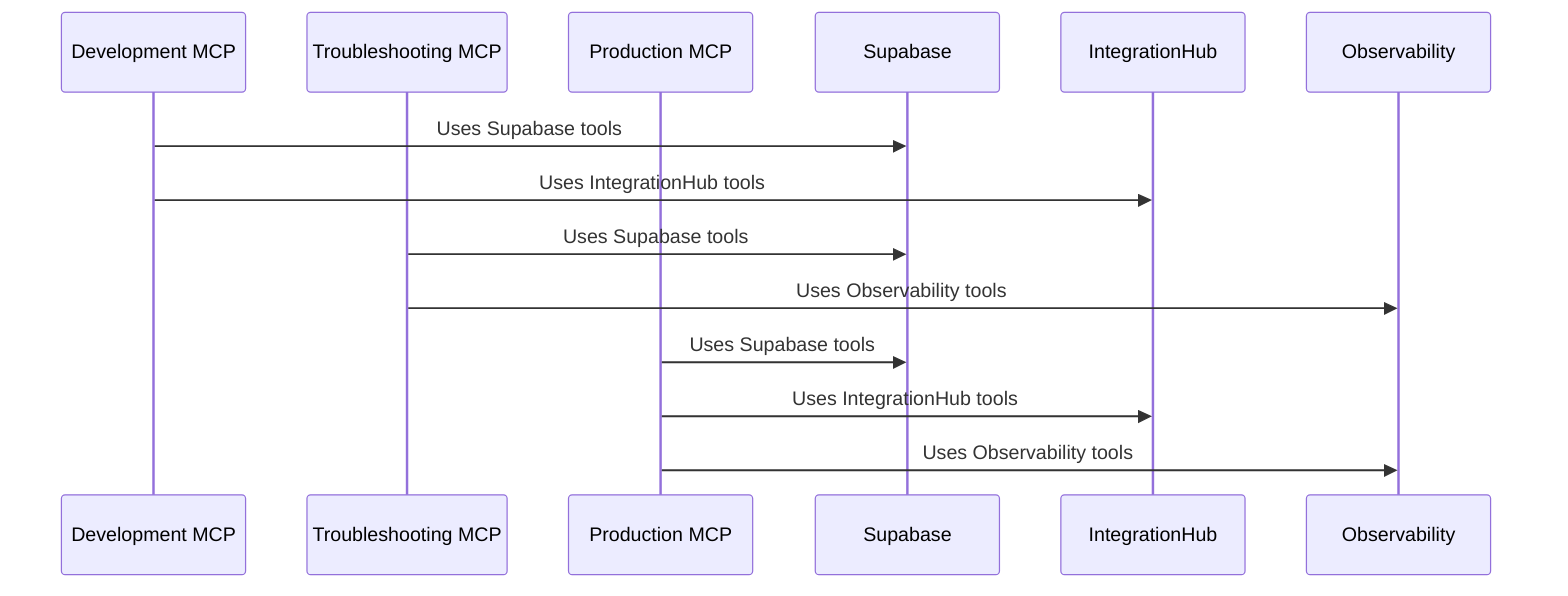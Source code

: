 %%{init: {\'theme\': \'dark\'}}%%
sequenceDiagram
    participant DEV_MCP as Development MCP
    participant TROUBLE_MCP as Troubleshooting MCP
    participant PROD_MCP as Production MCP
    participant Supabase
    participant IntegrationHub
    participant Observability

    DEV_MCP->>Supabase: Uses Supabase tools
    DEV_MCP->>IntegrationHub: Uses IntegrationHub tools

    TROUBLE_MCP->>Supabase: Uses Supabase tools
    TROUBLE_MCP->>Observability: Uses Observability tools

    PROD_MCP->>Supabase: Uses Supabase tools
    PROD_MCP->>IntegrationHub: Uses IntegrationHub tools
    PROD_MCP->>Observability: Uses Observability tools